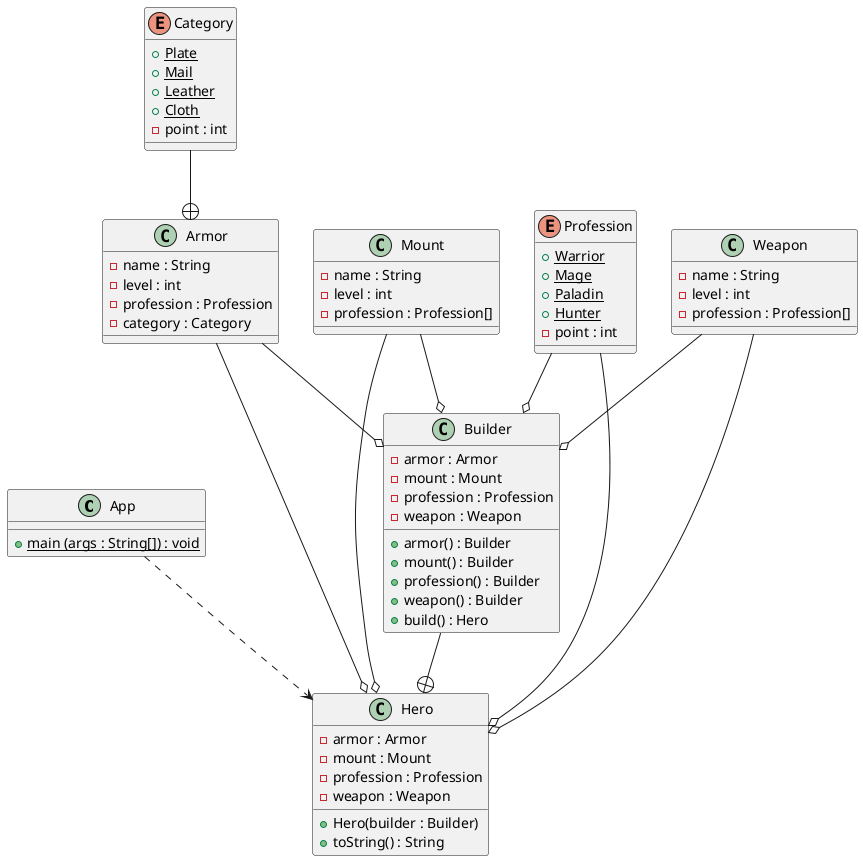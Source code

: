 @startuml

class App {
    + main (args : String[]) {static} : void
}

class Hero {
    - armor : Armor
    - mount : Mount
    - profession : Profession
    - weapon : Weapon
    + Hero(builder : Builder)
    + toString() : String
}

class Builder {
    - armor : Armor
    - mount : Mount
    - profession : Profession
    - weapon : Weapon
    + armor() : Builder
    + mount() : Builder
    + profession() : Builder
    + weapon() : Builder
    + build() : Hero
}

class Armor {
    - name : String
    - level : int
    - profession : Profession
    - category : Category
}

enum Category {
    + Plate {static}
    + Mail {static}
    + Leather {static}
    + Cloth {static}
    - point : int
}

class Mount {
    - name : String
    - level : int
    - profession : Profession[]
}

enum Profession {
    + Warrior {static}
    + Mage {static}
    + Paladin {static}
    + Hunter {static}
    - point : int
}

class Weapon {
    - name : String
    - level : int
    - profession : Profession[]
}

Builder --+ Hero
Armor --o Builder
Mount --o Builder
Profession --o Builder
Weapon --o Builder
Armor --o Hero
Mount --o Hero
Profession --o Hero
Weapon --o Hero
App ..> Hero

Category --+ Armor

@enduml